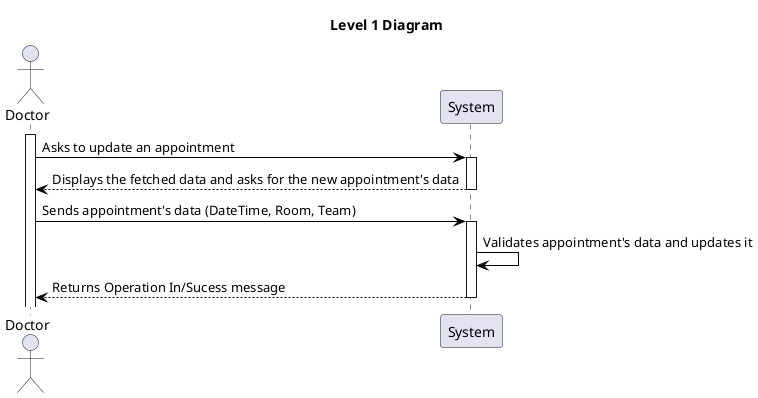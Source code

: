 @startuml level_1

title Level 1 Diagram

hide empty members
'skinparam Linetype ortho

skinparam class {
    BackgroundColor<<valueObject>> #D6EAF8
    BackgroundColor<<root>> #FDEBD0
    BackgroundColor<<service>> #D1F2EB
    BackgroundColor #FEF9E7
    ArrowColor Black
}

skinparam package {
    BackgroundColor #EBF5FB
}

actor Doctor as A

activate A
A -> System: Asks to update an appointment
activate System
System --> A: Displays the fetched data and asks for the new appointment's data
deactivate System
A -> System: Sends appointment's data (DateTime, Room, Team)
activate System
System -> System: Validates appointment's data and updates it
System --> A: Returns Operation In/Sucess message
deactivate System

@enduml
